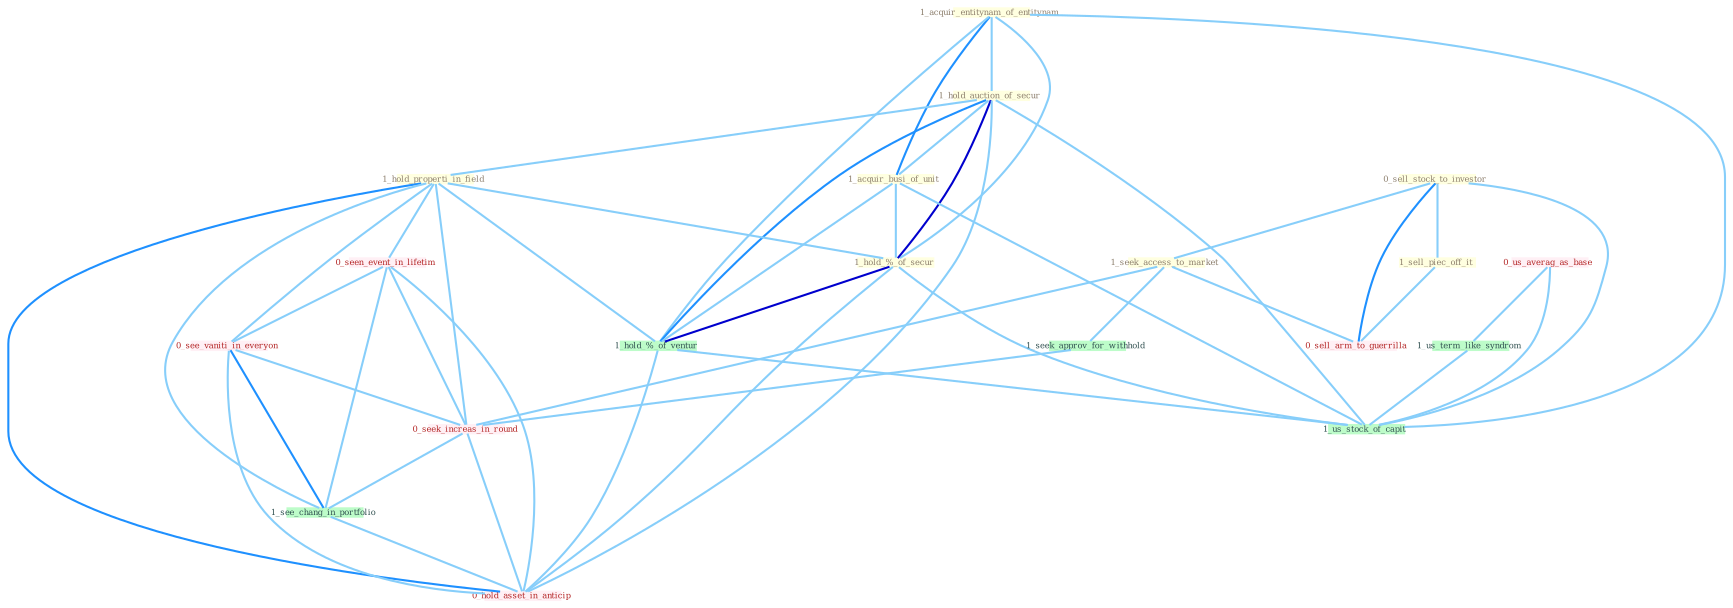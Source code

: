 Graph G{ 
    node
    [shape=polygon,style=filled,width=.5,height=.06,color="#BDFCC9",fixedsize=true,fontsize=4,
    fontcolor="#2f4f4f"];
    {node
    [color="#ffffe0", fontcolor="#8b7d6b"] "1_acquir_entitynam_of_entitynam " "0_sell_stock_to_investor " "1_hold_auction_of_secur " "1_acquir_busi_of_unit " "1_hold_properti_in_field " "1_hold_%_of_secur " "1_sell_piec_off_it " "1_seek_access_to_market "}
{node [color="#fff0f5", fontcolor="#b22222"] "0_seen_event_in_lifetim " "0_us_averag_as_base " "0_see_vaniti_in_everyon " "0_sell_arm_to_guerrilla " "0_seek_increas_in_round " "0_hold_asset_in_anticip "}
edge [color="#B0E2FF"];

	"1_acquir_entitynam_of_entitynam " -- "1_hold_auction_of_secur " [w="1", color="#87cefa" ];
	"1_acquir_entitynam_of_entitynam " -- "1_acquir_busi_of_unit " [w="2", color="#1e90ff" , len=0.8];
	"1_acquir_entitynam_of_entitynam " -- "1_hold_%_of_secur " [w="1", color="#87cefa" ];
	"1_acquir_entitynam_of_entitynam " -- "1_hold_%_of_ventur " [w="1", color="#87cefa" ];
	"1_acquir_entitynam_of_entitynam " -- "1_us_stock_of_capit " [w="1", color="#87cefa" ];
	"0_sell_stock_to_investor " -- "1_sell_piec_off_it " [w="1", color="#87cefa" ];
	"0_sell_stock_to_investor " -- "1_seek_access_to_market " [w="1", color="#87cefa" ];
	"0_sell_stock_to_investor " -- "0_sell_arm_to_guerrilla " [w="2", color="#1e90ff" , len=0.8];
	"0_sell_stock_to_investor " -- "1_us_stock_of_capit " [w="1", color="#87cefa" ];
	"1_hold_auction_of_secur " -- "1_acquir_busi_of_unit " [w="1", color="#87cefa" ];
	"1_hold_auction_of_secur " -- "1_hold_properti_in_field " [w="1", color="#87cefa" ];
	"1_hold_auction_of_secur " -- "1_hold_%_of_secur " [w="3", color="#0000cd" , len=0.6];
	"1_hold_auction_of_secur " -- "1_hold_%_of_ventur " [w="2", color="#1e90ff" , len=0.8];
	"1_hold_auction_of_secur " -- "1_us_stock_of_capit " [w="1", color="#87cefa" ];
	"1_hold_auction_of_secur " -- "0_hold_asset_in_anticip " [w="1", color="#87cefa" ];
	"1_acquir_busi_of_unit " -- "1_hold_%_of_secur " [w="1", color="#87cefa" ];
	"1_acquir_busi_of_unit " -- "1_hold_%_of_ventur " [w="1", color="#87cefa" ];
	"1_acquir_busi_of_unit " -- "1_us_stock_of_capit " [w="1", color="#87cefa" ];
	"1_hold_properti_in_field " -- "1_hold_%_of_secur " [w="1", color="#87cefa" ];
	"1_hold_properti_in_field " -- "0_seen_event_in_lifetim " [w="1", color="#87cefa" ];
	"1_hold_properti_in_field " -- "1_hold_%_of_ventur " [w="1", color="#87cefa" ];
	"1_hold_properti_in_field " -- "0_see_vaniti_in_everyon " [w="1", color="#87cefa" ];
	"1_hold_properti_in_field " -- "0_seek_increas_in_round " [w="1", color="#87cefa" ];
	"1_hold_properti_in_field " -- "1_see_chang_in_portfolio " [w="1", color="#87cefa" ];
	"1_hold_properti_in_field " -- "0_hold_asset_in_anticip " [w="2", color="#1e90ff" , len=0.8];
	"1_hold_%_of_secur " -- "1_hold_%_of_ventur " [w="3", color="#0000cd" , len=0.6];
	"1_hold_%_of_secur " -- "1_us_stock_of_capit " [w="1", color="#87cefa" ];
	"1_hold_%_of_secur " -- "0_hold_asset_in_anticip " [w="1", color="#87cefa" ];
	"1_sell_piec_off_it " -- "0_sell_arm_to_guerrilla " [w="1", color="#87cefa" ];
	"1_seek_access_to_market " -- "1_seek_approv_for_withhold " [w="1", color="#87cefa" ];
	"1_seek_access_to_market " -- "0_sell_arm_to_guerrilla " [w="1", color="#87cefa" ];
	"1_seek_access_to_market " -- "0_seek_increas_in_round " [w="1", color="#87cefa" ];
	"0_seen_event_in_lifetim " -- "0_see_vaniti_in_everyon " [w="1", color="#87cefa" ];
	"0_seen_event_in_lifetim " -- "0_seek_increas_in_round " [w="1", color="#87cefa" ];
	"0_seen_event_in_lifetim " -- "1_see_chang_in_portfolio " [w="1", color="#87cefa" ];
	"0_seen_event_in_lifetim " -- "0_hold_asset_in_anticip " [w="1", color="#87cefa" ];
	"0_us_averag_as_base " -- "1_us_term_like_syndrom " [w="1", color="#87cefa" ];
	"0_us_averag_as_base " -- "1_us_stock_of_capit " [w="1", color="#87cefa" ];
	"1_us_term_like_syndrom " -- "1_us_stock_of_capit " [w="1", color="#87cefa" ];
	"1_seek_approv_for_withhold " -- "0_seek_increas_in_round " [w="1", color="#87cefa" ];
	"1_hold_%_of_ventur " -- "1_us_stock_of_capit " [w="1", color="#87cefa" ];
	"1_hold_%_of_ventur " -- "0_hold_asset_in_anticip " [w="1", color="#87cefa" ];
	"0_see_vaniti_in_everyon " -- "0_seek_increas_in_round " [w="1", color="#87cefa" ];
	"0_see_vaniti_in_everyon " -- "1_see_chang_in_portfolio " [w="2", color="#1e90ff" , len=0.8];
	"0_see_vaniti_in_everyon " -- "0_hold_asset_in_anticip " [w="1", color="#87cefa" ];
	"0_seek_increas_in_round " -- "1_see_chang_in_portfolio " [w="1", color="#87cefa" ];
	"0_seek_increas_in_round " -- "0_hold_asset_in_anticip " [w="1", color="#87cefa" ];
	"1_see_chang_in_portfolio " -- "0_hold_asset_in_anticip " [w="1", color="#87cefa" ];
}